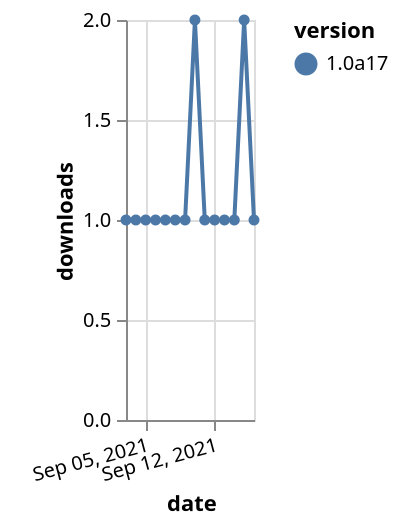 {"$schema": "https://vega.github.io/schema/vega-lite/v5.json", "description": "A simple bar chart with embedded data.", "data": {"values": [{"date": "2021-09-03", "total": 182, "delta": 1, "version": "1.0a17"}, {"date": "2021-09-04", "total": 183, "delta": 1, "version": "1.0a17"}, {"date": "2021-09-05", "total": 184, "delta": 1, "version": "1.0a17"}, {"date": "2021-09-06", "total": 185, "delta": 1, "version": "1.0a17"}, {"date": "2021-09-07", "total": 186, "delta": 1, "version": "1.0a17"}, {"date": "2021-09-08", "total": 187, "delta": 1, "version": "1.0a17"}, {"date": "2021-09-09", "total": 188, "delta": 1, "version": "1.0a17"}, {"date": "2021-09-10", "total": 190, "delta": 2, "version": "1.0a17"}, {"date": "2021-09-11", "total": 191, "delta": 1, "version": "1.0a17"}, {"date": "2021-09-12", "total": 192, "delta": 1, "version": "1.0a17"}, {"date": "2021-09-13", "total": 193, "delta": 1, "version": "1.0a17"}, {"date": "2021-09-14", "total": 194, "delta": 1, "version": "1.0a17"}, {"date": "2021-09-15", "total": 196, "delta": 2, "version": "1.0a17"}, {"date": "2021-09-16", "total": 197, "delta": 1, "version": "1.0a17"}]}, "width": "container", "mark": {"type": "line", "point": {"filled": true}}, "encoding": {"x": {"field": "date", "type": "temporal", "timeUnit": "yearmonthdate", "title": "date", "axis": {"labelAngle": -15}}, "y": {"field": "delta", "type": "quantitative", "title": "downloads"}, "color": {"field": "version", "type": "nominal"}, "tooltip": {"field": "delta"}}}